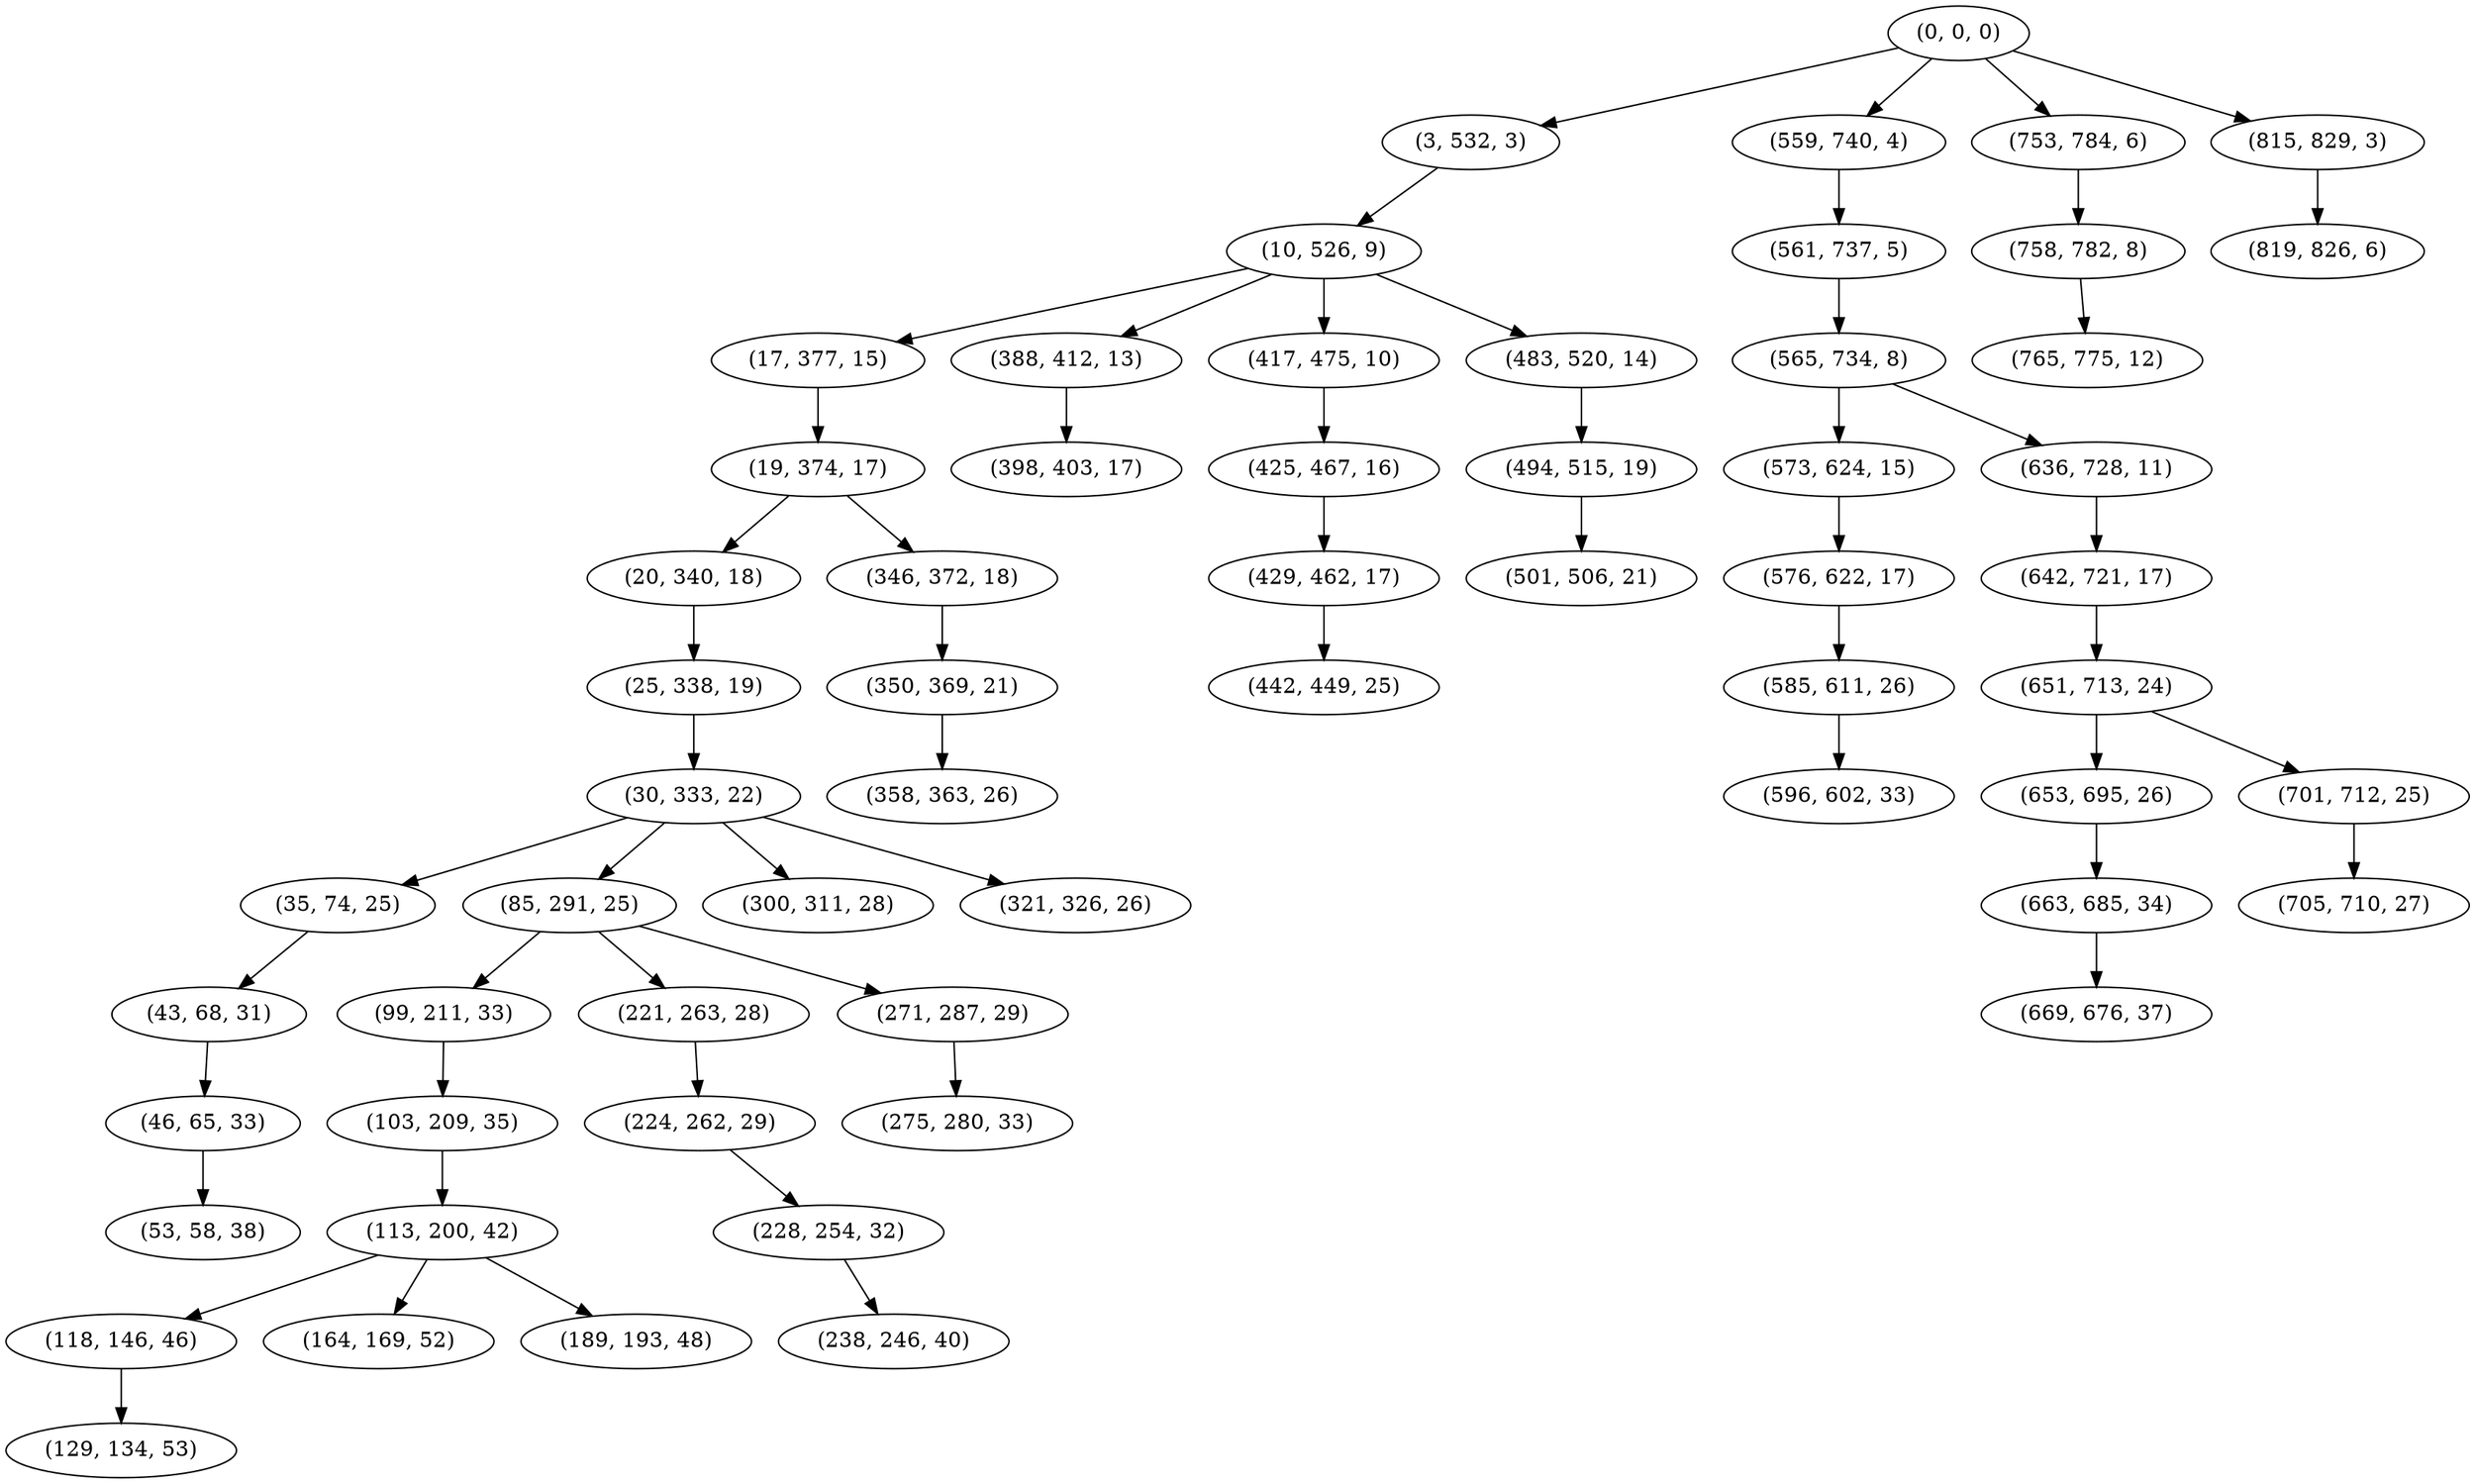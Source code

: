 digraph tree {
    "(0, 0, 0)";
    "(3, 532, 3)";
    "(10, 526, 9)";
    "(17, 377, 15)";
    "(19, 374, 17)";
    "(20, 340, 18)";
    "(25, 338, 19)";
    "(30, 333, 22)";
    "(35, 74, 25)";
    "(43, 68, 31)";
    "(46, 65, 33)";
    "(53, 58, 38)";
    "(85, 291, 25)";
    "(99, 211, 33)";
    "(103, 209, 35)";
    "(113, 200, 42)";
    "(118, 146, 46)";
    "(129, 134, 53)";
    "(164, 169, 52)";
    "(189, 193, 48)";
    "(221, 263, 28)";
    "(224, 262, 29)";
    "(228, 254, 32)";
    "(238, 246, 40)";
    "(271, 287, 29)";
    "(275, 280, 33)";
    "(300, 311, 28)";
    "(321, 326, 26)";
    "(346, 372, 18)";
    "(350, 369, 21)";
    "(358, 363, 26)";
    "(388, 412, 13)";
    "(398, 403, 17)";
    "(417, 475, 10)";
    "(425, 467, 16)";
    "(429, 462, 17)";
    "(442, 449, 25)";
    "(483, 520, 14)";
    "(494, 515, 19)";
    "(501, 506, 21)";
    "(559, 740, 4)";
    "(561, 737, 5)";
    "(565, 734, 8)";
    "(573, 624, 15)";
    "(576, 622, 17)";
    "(585, 611, 26)";
    "(596, 602, 33)";
    "(636, 728, 11)";
    "(642, 721, 17)";
    "(651, 713, 24)";
    "(653, 695, 26)";
    "(663, 685, 34)";
    "(669, 676, 37)";
    "(701, 712, 25)";
    "(705, 710, 27)";
    "(753, 784, 6)";
    "(758, 782, 8)";
    "(765, 775, 12)";
    "(815, 829, 3)";
    "(819, 826, 6)";
    "(0, 0, 0)" -> "(3, 532, 3)";
    "(0, 0, 0)" -> "(559, 740, 4)";
    "(0, 0, 0)" -> "(753, 784, 6)";
    "(0, 0, 0)" -> "(815, 829, 3)";
    "(3, 532, 3)" -> "(10, 526, 9)";
    "(10, 526, 9)" -> "(17, 377, 15)";
    "(10, 526, 9)" -> "(388, 412, 13)";
    "(10, 526, 9)" -> "(417, 475, 10)";
    "(10, 526, 9)" -> "(483, 520, 14)";
    "(17, 377, 15)" -> "(19, 374, 17)";
    "(19, 374, 17)" -> "(20, 340, 18)";
    "(19, 374, 17)" -> "(346, 372, 18)";
    "(20, 340, 18)" -> "(25, 338, 19)";
    "(25, 338, 19)" -> "(30, 333, 22)";
    "(30, 333, 22)" -> "(35, 74, 25)";
    "(30, 333, 22)" -> "(85, 291, 25)";
    "(30, 333, 22)" -> "(300, 311, 28)";
    "(30, 333, 22)" -> "(321, 326, 26)";
    "(35, 74, 25)" -> "(43, 68, 31)";
    "(43, 68, 31)" -> "(46, 65, 33)";
    "(46, 65, 33)" -> "(53, 58, 38)";
    "(85, 291, 25)" -> "(99, 211, 33)";
    "(85, 291, 25)" -> "(221, 263, 28)";
    "(85, 291, 25)" -> "(271, 287, 29)";
    "(99, 211, 33)" -> "(103, 209, 35)";
    "(103, 209, 35)" -> "(113, 200, 42)";
    "(113, 200, 42)" -> "(118, 146, 46)";
    "(113, 200, 42)" -> "(164, 169, 52)";
    "(113, 200, 42)" -> "(189, 193, 48)";
    "(118, 146, 46)" -> "(129, 134, 53)";
    "(221, 263, 28)" -> "(224, 262, 29)";
    "(224, 262, 29)" -> "(228, 254, 32)";
    "(228, 254, 32)" -> "(238, 246, 40)";
    "(271, 287, 29)" -> "(275, 280, 33)";
    "(346, 372, 18)" -> "(350, 369, 21)";
    "(350, 369, 21)" -> "(358, 363, 26)";
    "(388, 412, 13)" -> "(398, 403, 17)";
    "(417, 475, 10)" -> "(425, 467, 16)";
    "(425, 467, 16)" -> "(429, 462, 17)";
    "(429, 462, 17)" -> "(442, 449, 25)";
    "(483, 520, 14)" -> "(494, 515, 19)";
    "(494, 515, 19)" -> "(501, 506, 21)";
    "(559, 740, 4)" -> "(561, 737, 5)";
    "(561, 737, 5)" -> "(565, 734, 8)";
    "(565, 734, 8)" -> "(573, 624, 15)";
    "(565, 734, 8)" -> "(636, 728, 11)";
    "(573, 624, 15)" -> "(576, 622, 17)";
    "(576, 622, 17)" -> "(585, 611, 26)";
    "(585, 611, 26)" -> "(596, 602, 33)";
    "(636, 728, 11)" -> "(642, 721, 17)";
    "(642, 721, 17)" -> "(651, 713, 24)";
    "(651, 713, 24)" -> "(653, 695, 26)";
    "(651, 713, 24)" -> "(701, 712, 25)";
    "(653, 695, 26)" -> "(663, 685, 34)";
    "(663, 685, 34)" -> "(669, 676, 37)";
    "(701, 712, 25)" -> "(705, 710, 27)";
    "(753, 784, 6)" -> "(758, 782, 8)";
    "(758, 782, 8)" -> "(765, 775, 12)";
    "(815, 829, 3)" -> "(819, 826, 6)";
}
